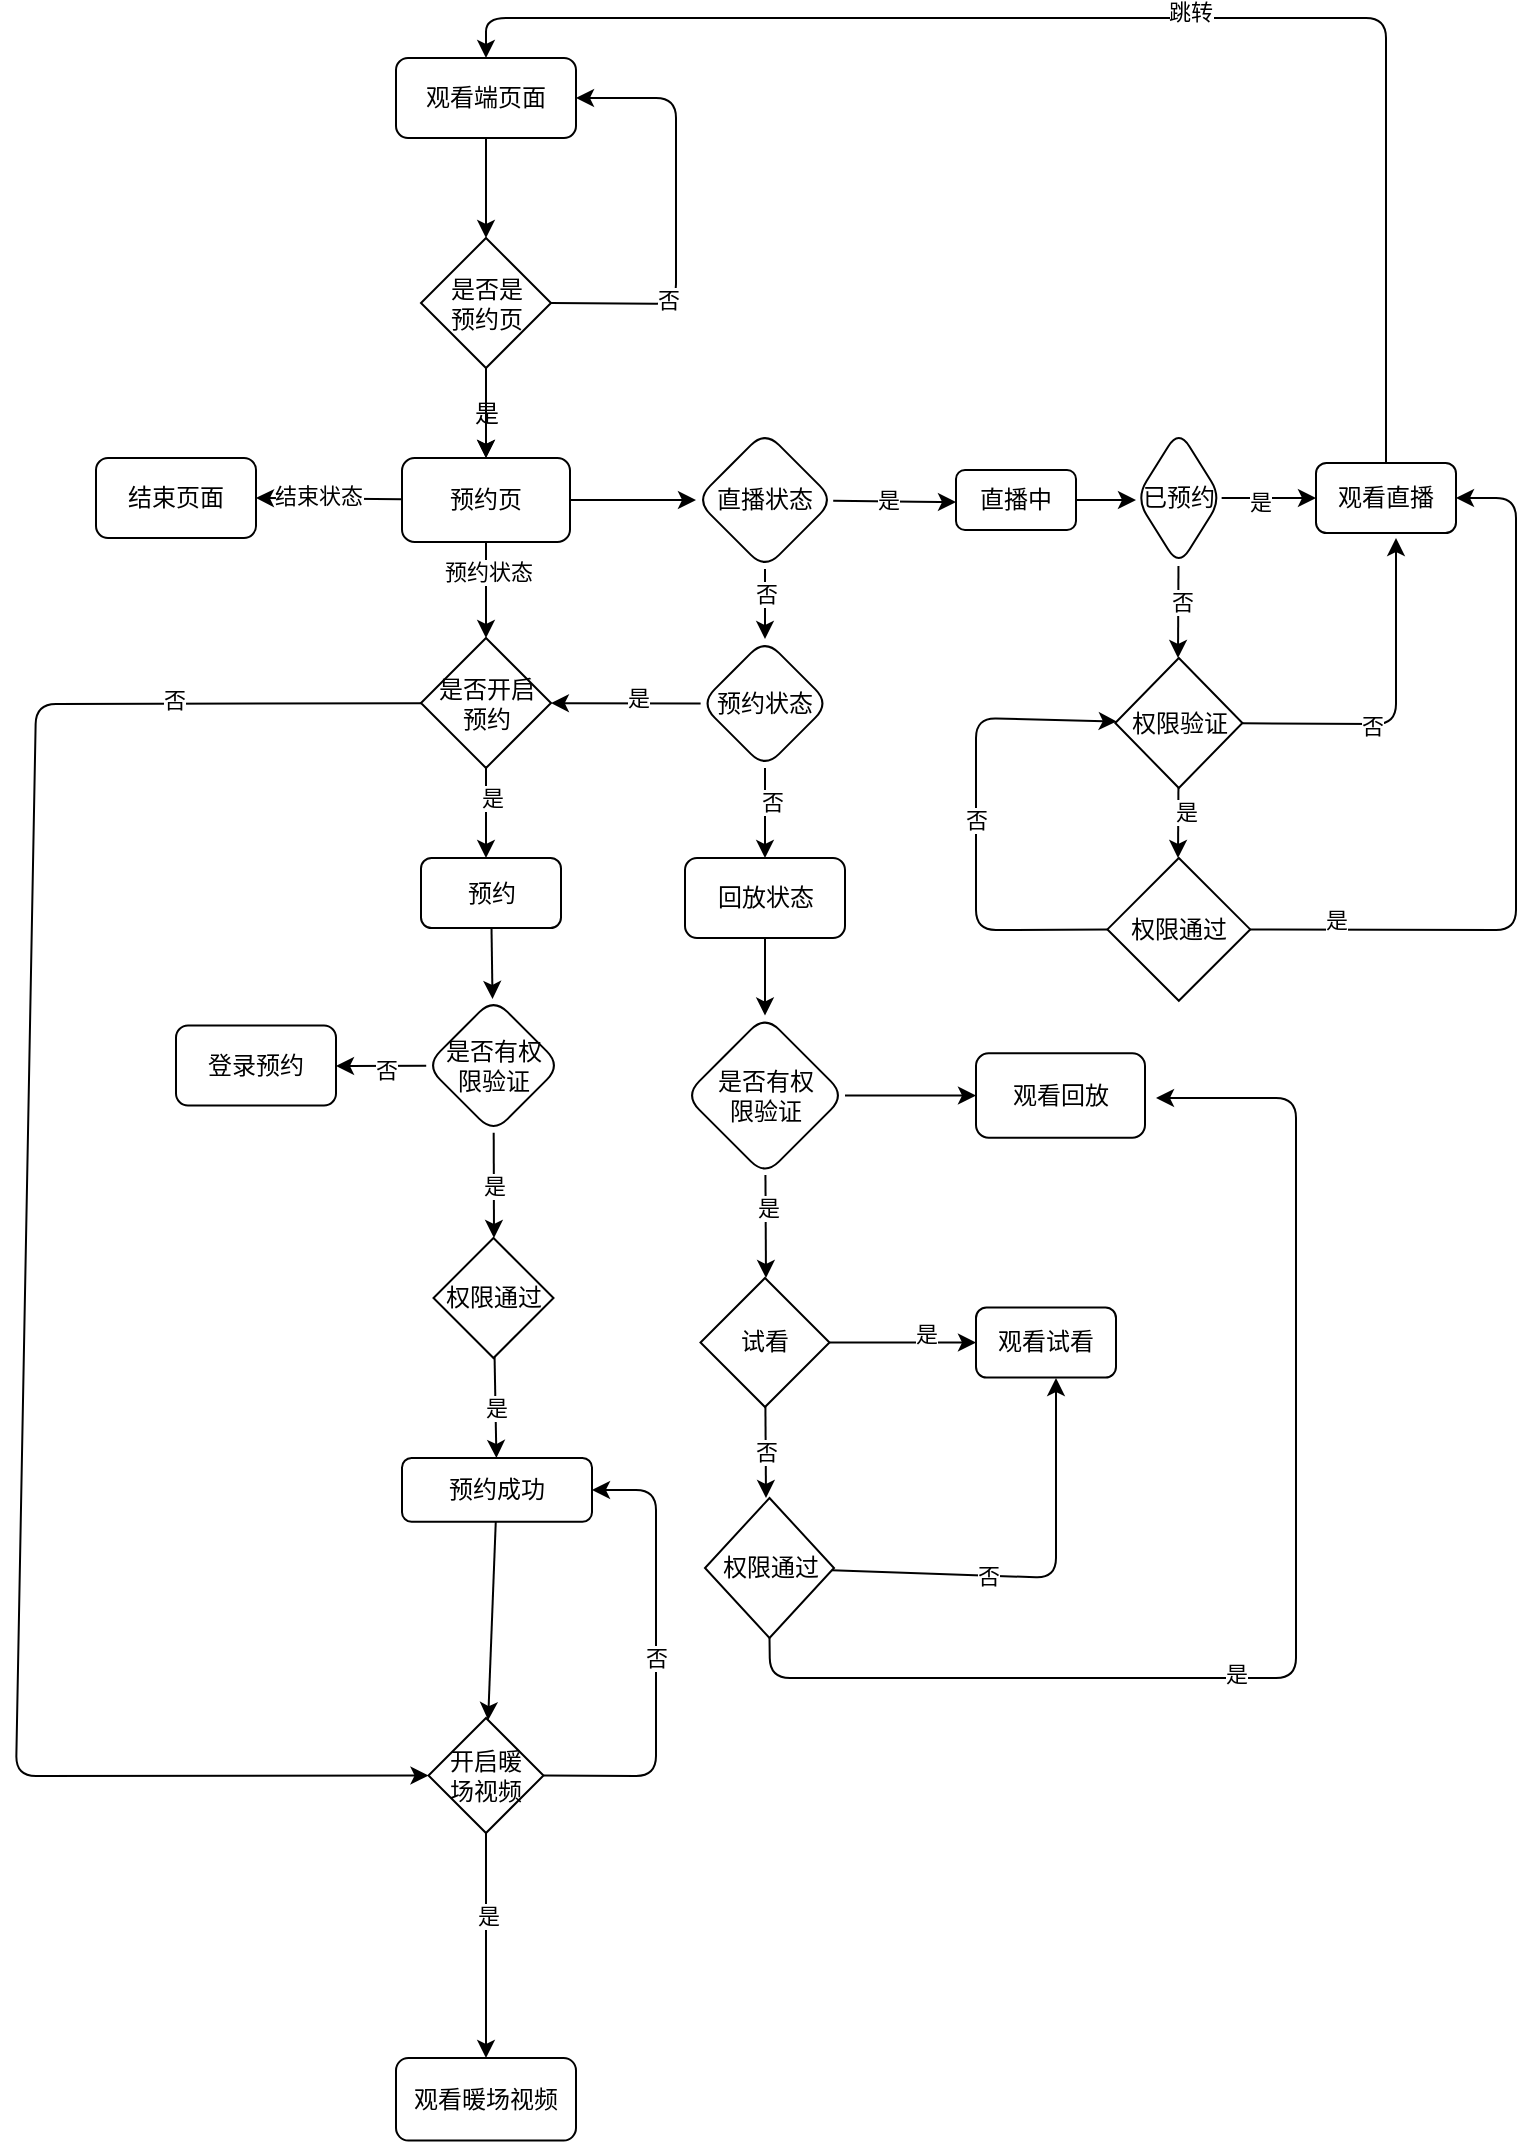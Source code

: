 <mxfile>
    <diagram id="e-uMGoTFBCJyICZKHend" name="第 1 页">
        <mxGraphModel dx="743" dy="529" grid="1" gridSize="10" guides="1" tooltips="1" connect="1" arrows="1" fold="1" page="1" pageScale="1" pageWidth="827" pageHeight="1169" math="0" shadow="0">
            <root>
                <mxCell id="0"/>
                <mxCell id="1" parent="0"/>
                <mxCell id="3" value="" style="edgeStyle=none;html=1;" parent="1" source="2" edge="1">
                    <mxGeometry relative="1" as="geometry">
                        <mxPoint x="355" y="130" as="targetPoint"/>
                    </mxGeometry>
                </mxCell>
                <mxCell id="2" value="观看端页面" style="rounded=1;whiteSpace=wrap;html=1;" parent="1" vertex="1">
                    <mxGeometry x="310" y="40" width="90" height="40" as="geometry"/>
                </mxCell>
                <mxCell id="5" value="&lt;span style=&quot;font-size: 12px&quot;&gt;是&lt;/span&gt;" style="edgeStyle=none;html=1;" parent="1" source="4" edge="1">
                    <mxGeometry relative="1" as="geometry">
                        <mxPoint x="355" y="240" as="targetPoint"/>
                    </mxGeometry>
                </mxCell>
                <mxCell id="9" value="" style="edgeStyle=none;html=1;" parent="1" source="4" target="6" edge="1">
                    <mxGeometry relative="1" as="geometry"/>
                </mxCell>
                <mxCell id="10" value="" style="edgeStyle=none;html=1;entryX=1;entryY=0.5;entryDx=0;entryDy=0;exitX=1;exitY=0.5;exitDx=0;exitDy=0;" parent="1" source="4" target="2" edge="1">
                    <mxGeometry relative="1" as="geometry">
                        <mxPoint x="467.5" y="162.5" as="targetPoint"/>
                        <Array as="points">
                            <mxPoint x="450" y="163"/>
                            <mxPoint x="450" y="60"/>
                        </Array>
                    </mxGeometry>
                </mxCell>
                <mxCell id="11" value="否" style="edgeLabel;html=1;align=center;verticalAlign=middle;resizable=0;points=[];" parent="10" vertex="1" connectable="0">
                    <mxGeometry x="-0.4" y="4" relative="1" as="geometry">
                        <mxPoint as="offset"/>
                    </mxGeometry>
                </mxCell>
                <mxCell id="4" value="是否是&lt;br&gt;预约页" style="rhombus;whiteSpace=wrap;html=1;" parent="1" vertex="1">
                    <mxGeometry x="322.5" y="130" width="65" height="65" as="geometry"/>
                </mxCell>
                <mxCell id="12" value="" style="edgeStyle=none;html=1;entryX=1;entryY=0.5;entryDx=0;entryDy=0;" parent="1" source="6" edge="1" target="13">
                    <mxGeometry relative="1" as="geometry">
                        <mxPoint x="280" y="261" as="targetPoint"/>
                    </mxGeometry>
                </mxCell>
                <mxCell id="64" value="结束状态" style="edgeLabel;html=1;align=center;verticalAlign=middle;resizable=0;points=[];" vertex="1" connectable="0" parent="12">
                    <mxGeometry x="0.155" y="-2" relative="1" as="geometry">
                        <mxPoint as="offset"/>
                    </mxGeometry>
                </mxCell>
                <mxCell id="14" value="" style="edgeStyle=none;html=1;" parent="1" source="6" edge="1">
                    <mxGeometry relative="1" as="geometry">
                        <mxPoint x="355" y="330" as="targetPoint"/>
                    </mxGeometry>
                </mxCell>
                <mxCell id="15" value="预约状态" style="edgeLabel;html=1;align=center;verticalAlign=middle;resizable=0;points=[];" parent="14" vertex="1" connectable="0">
                    <mxGeometry x="-0.396" y="1" relative="1" as="geometry">
                        <mxPoint as="offset"/>
                    </mxGeometry>
                </mxCell>
                <mxCell id="66" value="" style="edgeStyle=none;html=1;" edge="1" parent="1" source="6" target="65">
                    <mxGeometry relative="1" as="geometry"/>
                </mxCell>
                <mxCell id="6" value="预约页" style="rounded=1;whiteSpace=wrap;html=1;" parent="1" vertex="1">
                    <mxGeometry x="313" y="240" width="84" height="42" as="geometry"/>
                </mxCell>
                <mxCell id="13" value="结束页面" style="rounded=1;whiteSpace=wrap;html=1;" parent="1" vertex="1">
                    <mxGeometry x="160" y="240" width="80" height="40" as="geometry"/>
                </mxCell>
                <mxCell id="17" value="" style="edgeStyle=none;html=1;" parent="1" source="16" edge="1">
                    <mxGeometry relative="1" as="geometry">
                        <mxPoint x="355" y="440" as="targetPoint"/>
                    </mxGeometry>
                </mxCell>
                <mxCell id="18" value="是" style="edgeLabel;html=1;align=center;verticalAlign=middle;resizable=0;points=[];" parent="17" vertex="1" connectable="0">
                    <mxGeometry x="-0.341" y="3" relative="1" as="geometry">
                        <mxPoint as="offset"/>
                    </mxGeometry>
                </mxCell>
                <mxCell id="62" value="" style="edgeStyle=none;html=1;entryX=0;entryY=0.5;entryDx=0;entryDy=0;" parent="1" source="16" edge="1" target="28">
                    <mxGeometry relative="1" as="geometry">
                        <mxPoint x="330" y="870" as="targetPoint"/>
                        <Array as="points">
                            <mxPoint x="130" y="363"/>
                            <mxPoint x="120" y="899"/>
                        </Array>
                    </mxGeometry>
                </mxCell>
                <mxCell id="63" value="否" style="edgeLabel;html=1;align=center;verticalAlign=middle;resizable=0;points=[];" parent="62" vertex="1" connectable="0">
                    <mxGeometry x="-0.735" y="-2" relative="1" as="geometry">
                        <mxPoint as="offset"/>
                    </mxGeometry>
                </mxCell>
                <mxCell id="16" value="是否开启&lt;br&gt;预约" style="rhombus;whiteSpace=wrap;html=1;" parent="1" vertex="1">
                    <mxGeometry x="322.5" y="330" width="65" height="65" as="geometry"/>
                </mxCell>
                <mxCell id="82" value="" style="edgeStyle=none;html=1;" edge="1" parent="1" source="19" target="81">
                    <mxGeometry relative="1" as="geometry"/>
                </mxCell>
                <mxCell id="19" value="预约" style="rounded=1;whiteSpace=wrap;html=1;" parent="1" vertex="1">
                    <mxGeometry x="322.5" y="440" width="70" height="35" as="geometry"/>
                </mxCell>
                <mxCell id="92" value="" style="edgeStyle=none;html=1;" edge="1" parent="1" source="22" target="28">
                    <mxGeometry relative="1" as="geometry"/>
                </mxCell>
                <mxCell id="22" value="预约成功" style="whiteSpace=wrap;html=1;rounded=1;" parent="1" vertex="1">
                    <mxGeometry x="313" y="740" width="95" height="31.88" as="geometry"/>
                </mxCell>
                <mxCell id="110" value="" style="edgeStyle=none;html=1;" edge="1" parent="1" source="28" target="30">
                    <mxGeometry relative="1" as="geometry"/>
                </mxCell>
                <mxCell id="111" value="是" style="edgeLabel;html=1;align=center;verticalAlign=middle;resizable=0;points=[];" vertex="1" connectable="0" parent="110">
                    <mxGeometry x="-0.265" y="1" relative="1" as="geometry">
                        <mxPoint as="offset"/>
                    </mxGeometry>
                </mxCell>
                <mxCell id="112" value="否" style="edgeStyle=none;html=1;exitX=1;exitY=0.5;exitDx=0;exitDy=0;entryX=1;entryY=0.5;entryDx=0;entryDy=0;" edge="1" parent="1" source="28" target="22">
                    <mxGeometry relative="1" as="geometry">
                        <mxPoint x="430" y="750" as="targetPoint"/>
                        <Array as="points">
                            <mxPoint x="440" y="899"/>
                            <mxPoint x="440" y="756"/>
                        </Array>
                    </mxGeometry>
                </mxCell>
                <mxCell id="28" value="开启暖&lt;br&gt;场视频" style="rhombus;whiteSpace=wrap;html=1;" parent="1" vertex="1">
                    <mxGeometry x="326.25" y="870" width="57.5" height="57.5" as="geometry"/>
                </mxCell>
                <mxCell id="30" value="观看暖场视频" style="rounded=1;whiteSpace=wrap;html=1;" parent="1" vertex="1">
                    <mxGeometry x="310" y="1040" width="90" height="41.25" as="geometry"/>
                </mxCell>
                <mxCell id="67" value="" style="edgeStyle=none;html=1;" edge="1" parent="1" source="65">
                    <mxGeometry relative="1" as="geometry">
                        <mxPoint x="590" y="262" as="targetPoint"/>
                        <Array as="points">
                            <mxPoint x="580" y="262"/>
                        </Array>
                    </mxGeometry>
                </mxCell>
                <mxCell id="68" value="是" style="edgeLabel;html=1;align=center;verticalAlign=middle;resizable=0;points=[];" vertex="1" connectable="0" parent="67">
                    <mxGeometry x="-0.112" y="1" relative="1" as="geometry">
                        <mxPoint as="offset"/>
                    </mxGeometry>
                </mxCell>
                <mxCell id="70" value="" style="edgeStyle=none;html=1;" edge="1" parent="1" source="65" target="69">
                    <mxGeometry relative="1" as="geometry"/>
                </mxCell>
                <mxCell id="74" value="否" style="edgeLabel;html=1;align=center;verticalAlign=middle;resizable=0;points=[];" vertex="1" connectable="0" parent="70">
                    <mxGeometry x="-0.314" relative="1" as="geometry">
                        <mxPoint as="offset"/>
                    </mxGeometry>
                </mxCell>
                <mxCell id="65" value="直播状态" style="rhombus;whiteSpace=wrap;html=1;rounded=1;" vertex="1" parent="1">
                    <mxGeometry x="460" y="226.5" width="69" height="69" as="geometry"/>
                </mxCell>
                <mxCell id="71" value="" style="edgeStyle=none;html=1;" edge="1" parent="1" source="69" target="16">
                    <mxGeometry relative="1" as="geometry"/>
                </mxCell>
                <mxCell id="72" value="是" style="edgeLabel;html=1;align=center;verticalAlign=middle;resizable=0;points=[];" vertex="1" connectable="0" parent="71">
                    <mxGeometry x="-0.141" y="-3" relative="1" as="geometry">
                        <mxPoint as="offset"/>
                    </mxGeometry>
                </mxCell>
                <mxCell id="78" value="" style="edgeStyle=none;html=1;" edge="1" parent="1" source="69" target="75">
                    <mxGeometry relative="1" as="geometry"/>
                </mxCell>
                <mxCell id="79" value="否" style="edgeLabel;html=1;align=center;verticalAlign=middle;resizable=0;points=[];" vertex="1" connectable="0" parent="78">
                    <mxGeometry x="-0.263" y="3" relative="1" as="geometry">
                        <mxPoint as="offset"/>
                    </mxGeometry>
                </mxCell>
                <mxCell id="69" value="预约状态" style="rhombus;whiteSpace=wrap;html=1;rounded=1;" vertex="1" parent="1">
                    <mxGeometry x="462.25" y="330.5" width="64.5" height="64.5" as="geometry"/>
                </mxCell>
                <mxCell id="77" value="" style="edgeStyle=none;html=1;" edge="1" parent="1" source="75" target="76">
                    <mxGeometry relative="1" as="geometry"/>
                </mxCell>
                <mxCell id="75" value="回放状态" style="rounded=1;whiteSpace=wrap;html=1;" vertex="1" parent="1">
                    <mxGeometry x="454.5" y="440" width="80" height="40" as="geometry"/>
                </mxCell>
                <mxCell id="93" value="" style="edgeStyle=none;html=1;" edge="1" parent="1" source="76">
                    <mxGeometry relative="1" as="geometry">
                        <mxPoint x="495" y="650" as="targetPoint"/>
                    </mxGeometry>
                </mxCell>
                <mxCell id="94" value="是" style="edgeLabel;html=1;align=center;verticalAlign=middle;resizable=0;points=[];" vertex="1" connectable="0" parent="93">
                    <mxGeometry x="-0.36" y="1" relative="1" as="geometry">
                        <mxPoint as="offset"/>
                    </mxGeometry>
                </mxCell>
                <mxCell id="95" value="" style="edgeStyle=none;html=1;" edge="1" parent="1" source="76" target="96">
                    <mxGeometry relative="1" as="geometry">
                        <mxPoint x="614.5" y="558.75" as="targetPoint"/>
                    </mxGeometry>
                </mxCell>
                <mxCell id="76" value="是否有权&lt;br&gt;限验证" style="rhombus;whiteSpace=wrap;html=1;rounded=1;" vertex="1" parent="1">
                    <mxGeometry x="454.5" y="518.75" width="80" height="80" as="geometry"/>
                </mxCell>
                <mxCell id="84" value="" style="edgeStyle=none;html=1;" edge="1" parent="1" source="81">
                    <mxGeometry relative="1" as="geometry">
                        <mxPoint x="280" y="544" as="targetPoint"/>
                    </mxGeometry>
                </mxCell>
                <mxCell id="85" value="否" style="edgeLabel;html=1;align=center;verticalAlign=middle;resizable=0;points=[];" vertex="1" connectable="0" parent="84">
                    <mxGeometry x="-0.109" y="2" relative="1" as="geometry">
                        <mxPoint as="offset"/>
                    </mxGeometry>
                </mxCell>
                <mxCell id="86" value="是" style="edgeStyle=none;html=1;" edge="1" parent="1" source="81">
                    <mxGeometry relative="1" as="geometry">
                        <mxPoint x="359" y="630" as="targetPoint"/>
                    </mxGeometry>
                </mxCell>
                <mxCell id="81" value="是否有权&lt;br&gt;限验证" style="rhombus;whiteSpace=wrap;html=1;rounded=1;" vertex="1" parent="1">
                    <mxGeometry x="325" y="510" width="67.5" height="67.5" as="geometry"/>
                </mxCell>
                <mxCell id="87" value="登录预约" style="rounded=1;whiteSpace=wrap;html=1;" vertex="1" parent="1">
                    <mxGeometry x="200" y="523.75" width="80" height="40" as="geometry"/>
                </mxCell>
                <mxCell id="91" value="是" style="edgeStyle=none;html=1;" edge="1" parent="1" source="90" target="22">
                    <mxGeometry relative="1" as="geometry"/>
                </mxCell>
                <mxCell id="90" value="权限通过" style="rhombus;whiteSpace=wrap;html=1;" vertex="1" parent="1">
                    <mxGeometry x="328.75" y="630" width="60" height="60" as="geometry"/>
                </mxCell>
                <mxCell id="96" value="观看回放" style="rounded=1;whiteSpace=wrap;html=1;" vertex="1" parent="1">
                    <mxGeometry x="600" y="537.63" width="84.5" height="42.25" as="geometry"/>
                </mxCell>
                <mxCell id="105" value="" style="edgeStyle=none;html=1;" edge="1" parent="1" source="97">
                    <mxGeometry relative="1" as="geometry">
                        <mxPoint x="640" y="700" as="targetPoint"/>
                        <Array as="points">
                            <mxPoint x="640" y="800"/>
                        </Array>
                    </mxGeometry>
                </mxCell>
                <mxCell id="106" value="否" style="edgeLabel;html=1;align=center;verticalAlign=middle;resizable=0;points=[];" vertex="1" connectable="0" parent="105">
                    <mxGeometry x="-0.271" relative="1" as="geometry">
                        <mxPoint as="offset"/>
                    </mxGeometry>
                </mxCell>
                <mxCell id="108" value="" style="edgeStyle=none;html=1;exitX=0.5;exitY=1;exitDx=0;exitDy=0;" edge="1" parent="1" source="97">
                    <mxGeometry relative="1" as="geometry">
                        <mxPoint x="690" y="560" as="targetPoint"/>
                        <Array as="points">
                            <mxPoint x="497" y="850"/>
                            <mxPoint x="760" y="850"/>
                            <mxPoint x="760" y="560"/>
                        </Array>
                    </mxGeometry>
                </mxCell>
                <mxCell id="109" value="是" style="edgeLabel;html=1;align=center;verticalAlign=middle;resizable=0;points=[];" vertex="1" connectable="0" parent="108">
                    <mxGeometry x="-0.213" y="2" relative="1" as="geometry">
                        <mxPoint as="offset"/>
                    </mxGeometry>
                </mxCell>
                <mxCell id="97" value="权限通过" style="rhombus;whiteSpace=wrap;html=1;" vertex="1" parent="1">
                    <mxGeometry x="464.5" y="760" width="64.5" height="70" as="geometry"/>
                </mxCell>
                <mxCell id="101" value="否" style="edgeStyle=none;html=1;" edge="1" parent="1" source="100">
                    <mxGeometry relative="1" as="geometry">
                        <mxPoint x="495" y="760" as="targetPoint"/>
                    </mxGeometry>
                </mxCell>
                <mxCell id="103" value="" style="edgeStyle=none;html=1;" edge="1" parent="1" source="100" target="102">
                    <mxGeometry relative="1" as="geometry"/>
                </mxCell>
                <mxCell id="104" value="是" style="edgeLabel;html=1;align=center;verticalAlign=middle;resizable=0;points=[];" vertex="1" connectable="0" parent="103">
                    <mxGeometry x="0.295" y="5" relative="1" as="geometry">
                        <mxPoint as="offset"/>
                    </mxGeometry>
                </mxCell>
                <mxCell id="100" value="试看" style="rhombus;whiteSpace=wrap;html=1;" vertex="1" parent="1">
                    <mxGeometry x="462.25" y="650" width="64.5" height="64.5" as="geometry"/>
                </mxCell>
                <mxCell id="102" value="观看试看" style="rounded=1;whiteSpace=wrap;html=1;" vertex="1" parent="1">
                    <mxGeometry x="600" y="664.75" width="70" height="35" as="geometry"/>
                </mxCell>
                <mxCell id="115" value="" style="edgeStyle=none;html=1;" edge="1" parent="1" source="113">
                    <mxGeometry relative="1" as="geometry">
                        <mxPoint x="680" y="261" as="targetPoint"/>
                    </mxGeometry>
                </mxCell>
                <mxCell id="113" value="直播中" style="rounded=1;whiteSpace=wrap;html=1;" vertex="1" parent="1">
                    <mxGeometry x="590" y="246" width="60" height="30" as="geometry"/>
                </mxCell>
                <mxCell id="117" value="" style="edgeStyle=none;html=1;" edge="1" parent="1" source="114" target="116">
                    <mxGeometry relative="1" as="geometry"/>
                </mxCell>
                <mxCell id="118" value="是" style="edgeLabel;html=1;align=center;verticalAlign=middle;resizable=0;points=[];" vertex="1" connectable="0" parent="117">
                    <mxGeometry x="-0.194" y="-2" relative="1" as="geometry">
                        <mxPoint as="offset"/>
                    </mxGeometry>
                </mxCell>
                <mxCell id="119" value="" style="edgeStyle=none;html=1;" edge="1" parent="1" source="114">
                    <mxGeometry relative="1" as="geometry">
                        <mxPoint x="701" y="340" as="targetPoint"/>
                    </mxGeometry>
                </mxCell>
                <mxCell id="120" value="否" style="edgeLabel;html=1;align=center;verticalAlign=middle;resizable=0;points=[];" vertex="1" connectable="0" parent="119">
                    <mxGeometry x="-0.231" y="2" relative="1" as="geometry">
                        <mxPoint as="offset"/>
                    </mxGeometry>
                </mxCell>
                <mxCell id="114" value="已预约" style="rhombus;whiteSpace=wrap;html=1;rounded=1;" vertex="1" parent="1">
                    <mxGeometry x="680" y="225.75" width="42.82" height="68.5" as="geometry"/>
                </mxCell>
                <mxCell id="131" value="" style="edgeStyle=none;html=1;entryX=0.5;entryY=0;entryDx=0;entryDy=0;" edge="1" parent="1" source="116" target="2">
                    <mxGeometry relative="1" as="geometry">
                        <mxPoint x="340" y="20" as="targetPoint"/>
                        <Array as="points">
                            <mxPoint x="805" y="20"/>
                            <mxPoint x="355" y="20"/>
                        </Array>
                    </mxGeometry>
                </mxCell>
                <mxCell id="132" value="跳转" style="edgeLabel;html=1;align=center;verticalAlign=middle;resizable=0;points=[];" vertex="1" connectable="0" parent="131">
                    <mxGeometry x="-0.073" y="-3" relative="1" as="geometry">
                        <mxPoint as="offset"/>
                    </mxGeometry>
                </mxCell>
                <mxCell id="116" value="观看直播" style="whiteSpace=wrap;html=1;rounded=1;" vertex="1" parent="1">
                    <mxGeometry x="770" y="242.5" width="70" height="35" as="geometry"/>
                </mxCell>
                <mxCell id="122" value="" style="edgeStyle=none;html=1;" edge="1" parent="1" source="121">
                    <mxGeometry relative="1" as="geometry">
                        <mxPoint x="810" y="280" as="targetPoint"/>
                        <Array as="points">
                            <mxPoint x="810" y="373"/>
                        </Array>
                    </mxGeometry>
                </mxCell>
                <mxCell id="123" value="否" style="edgeLabel;html=1;align=center;verticalAlign=middle;resizable=0;points=[];" vertex="1" connectable="0" parent="122">
                    <mxGeometry x="-0.241" y="-1" relative="1" as="geometry">
                        <mxPoint as="offset"/>
                    </mxGeometry>
                </mxCell>
                <mxCell id="124" value="" style="edgeStyle=none;html=1;" edge="1" parent="1" source="121">
                    <mxGeometry relative="1" as="geometry">
                        <mxPoint x="701" y="440" as="targetPoint"/>
                    </mxGeometry>
                </mxCell>
                <mxCell id="125" value="是" style="edgeLabel;html=1;align=center;verticalAlign=middle;resizable=0;points=[];" vertex="1" connectable="0" parent="124">
                    <mxGeometry x="-0.355" y="4" relative="1" as="geometry">
                        <mxPoint as="offset"/>
                    </mxGeometry>
                </mxCell>
                <mxCell id="121" value="权限验证" style="rhombus;whiteSpace=wrap;html=1;" vertex="1" parent="1">
                    <mxGeometry x="669.62" y="340" width="63.59" height="65" as="geometry"/>
                </mxCell>
                <mxCell id="128" value="否" style="edgeStyle=none;html=1;" edge="1" parent="1" source="127" target="121">
                    <mxGeometry relative="1" as="geometry">
                        <mxPoint x="600" y="360" as="targetPoint"/>
                        <Array as="points">
                            <mxPoint x="600" y="476"/>
                            <mxPoint x="600" y="370"/>
                        </Array>
                    </mxGeometry>
                </mxCell>
                <mxCell id="129" value="" style="edgeStyle=none;html=1;entryX=1;entryY=0.5;entryDx=0;entryDy=0;" edge="1" parent="1" source="127" target="116">
                    <mxGeometry relative="1" as="geometry">
                        <mxPoint x="870" y="250" as="targetPoint"/>
                        <Array as="points">
                            <mxPoint x="870" y="476"/>
                            <mxPoint x="870" y="260"/>
                        </Array>
                    </mxGeometry>
                </mxCell>
                <mxCell id="130" value="是" style="edgeLabel;html=1;align=center;verticalAlign=middle;resizable=0;points=[];" vertex="1" connectable="0" parent="129">
                    <mxGeometry x="-0.163" y="1" relative="1" as="geometry">
                        <mxPoint x="-89" y="20" as="offset"/>
                    </mxGeometry>
                </mxCell>
                <mxCell id="127" value="权限通过" style="rhombus;whiteSpace=wrap;html=1;" vertex="1" parent="1">
                    <mxGeometry x="665.71" y="440" width="71.41" height="71.41" as="geometry"/>
                </mxCell>
            </root>
        </mxGraphModel>
    </diagram>
</mxfile>